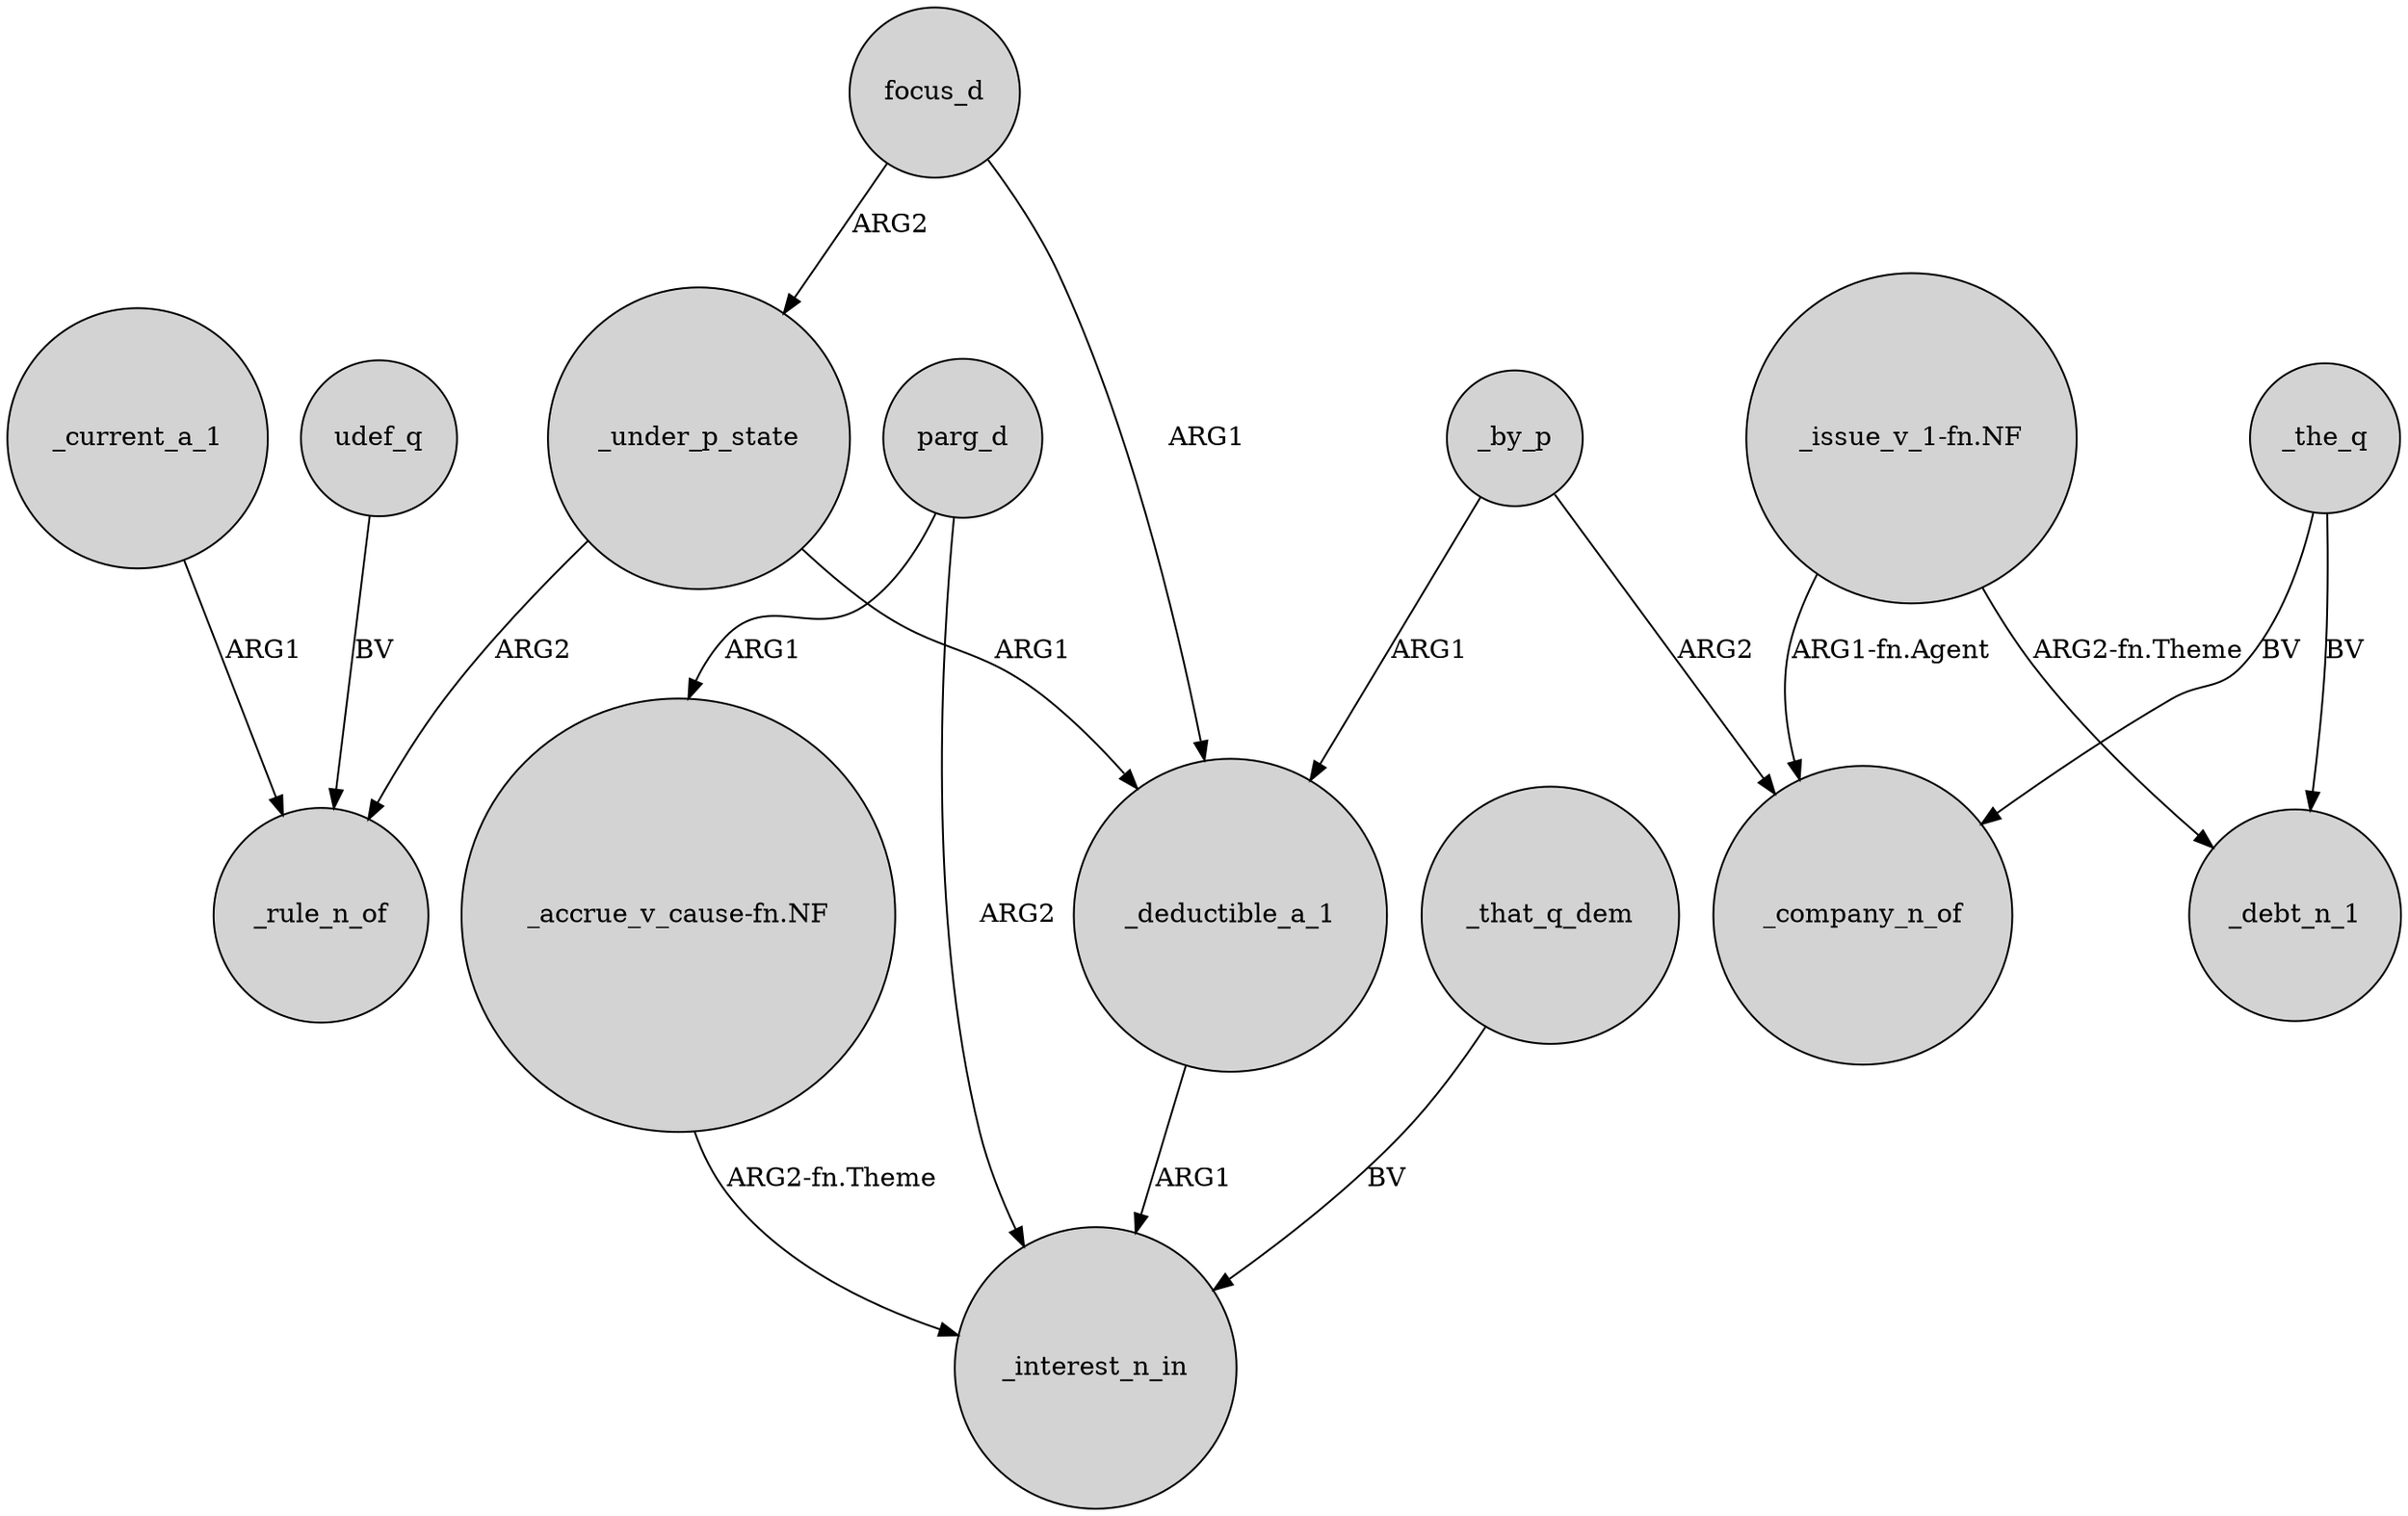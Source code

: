 digraph {
	node [shape=circle style=filled]
	udef_q -> _rule_n_of [label=BV]
	parg_d -> "_accrue_v_cause-fn.NF" [label=ARG1]
	_under_p_state -> _rule_n_of [label=ARG2]
	_current_a_1 -> _rule_n_of [label=ARG1]
	"_issue_v_1-fn.NF" -> _company_n_of [label="ARG1-fn.Agent"]
	focus_d -> _deductible_a_1 [label=ARG1]
	parg_d -> _interest_n_in [label=ARG2]
	_that_q_dem -> _interest_n_in [label=BV]
	_under_p_state -> _deductible_a_1 [label=ARG1]
	_by_p -> _deductible_a_1 [label=ARG1]
	_deductible_a_1 -> _interest_n_in [label=ARG1]
	"_issue_v_1-fn.NF" -> _debt_n_1 [label="ARG2-fn.Theme"]
	"_accrue_v_cause-fn.NF" -> _interest_n_in [label="ARG2-fn.Theme"]
	_the_q -> _company_n_of [label=BV]
	focus_d -> _under_p_state [label=ARG2]
	_by_p -> _company_n_of [label=ARG2]
	_the_q -> _debt_n_1 [label=BV]
}
